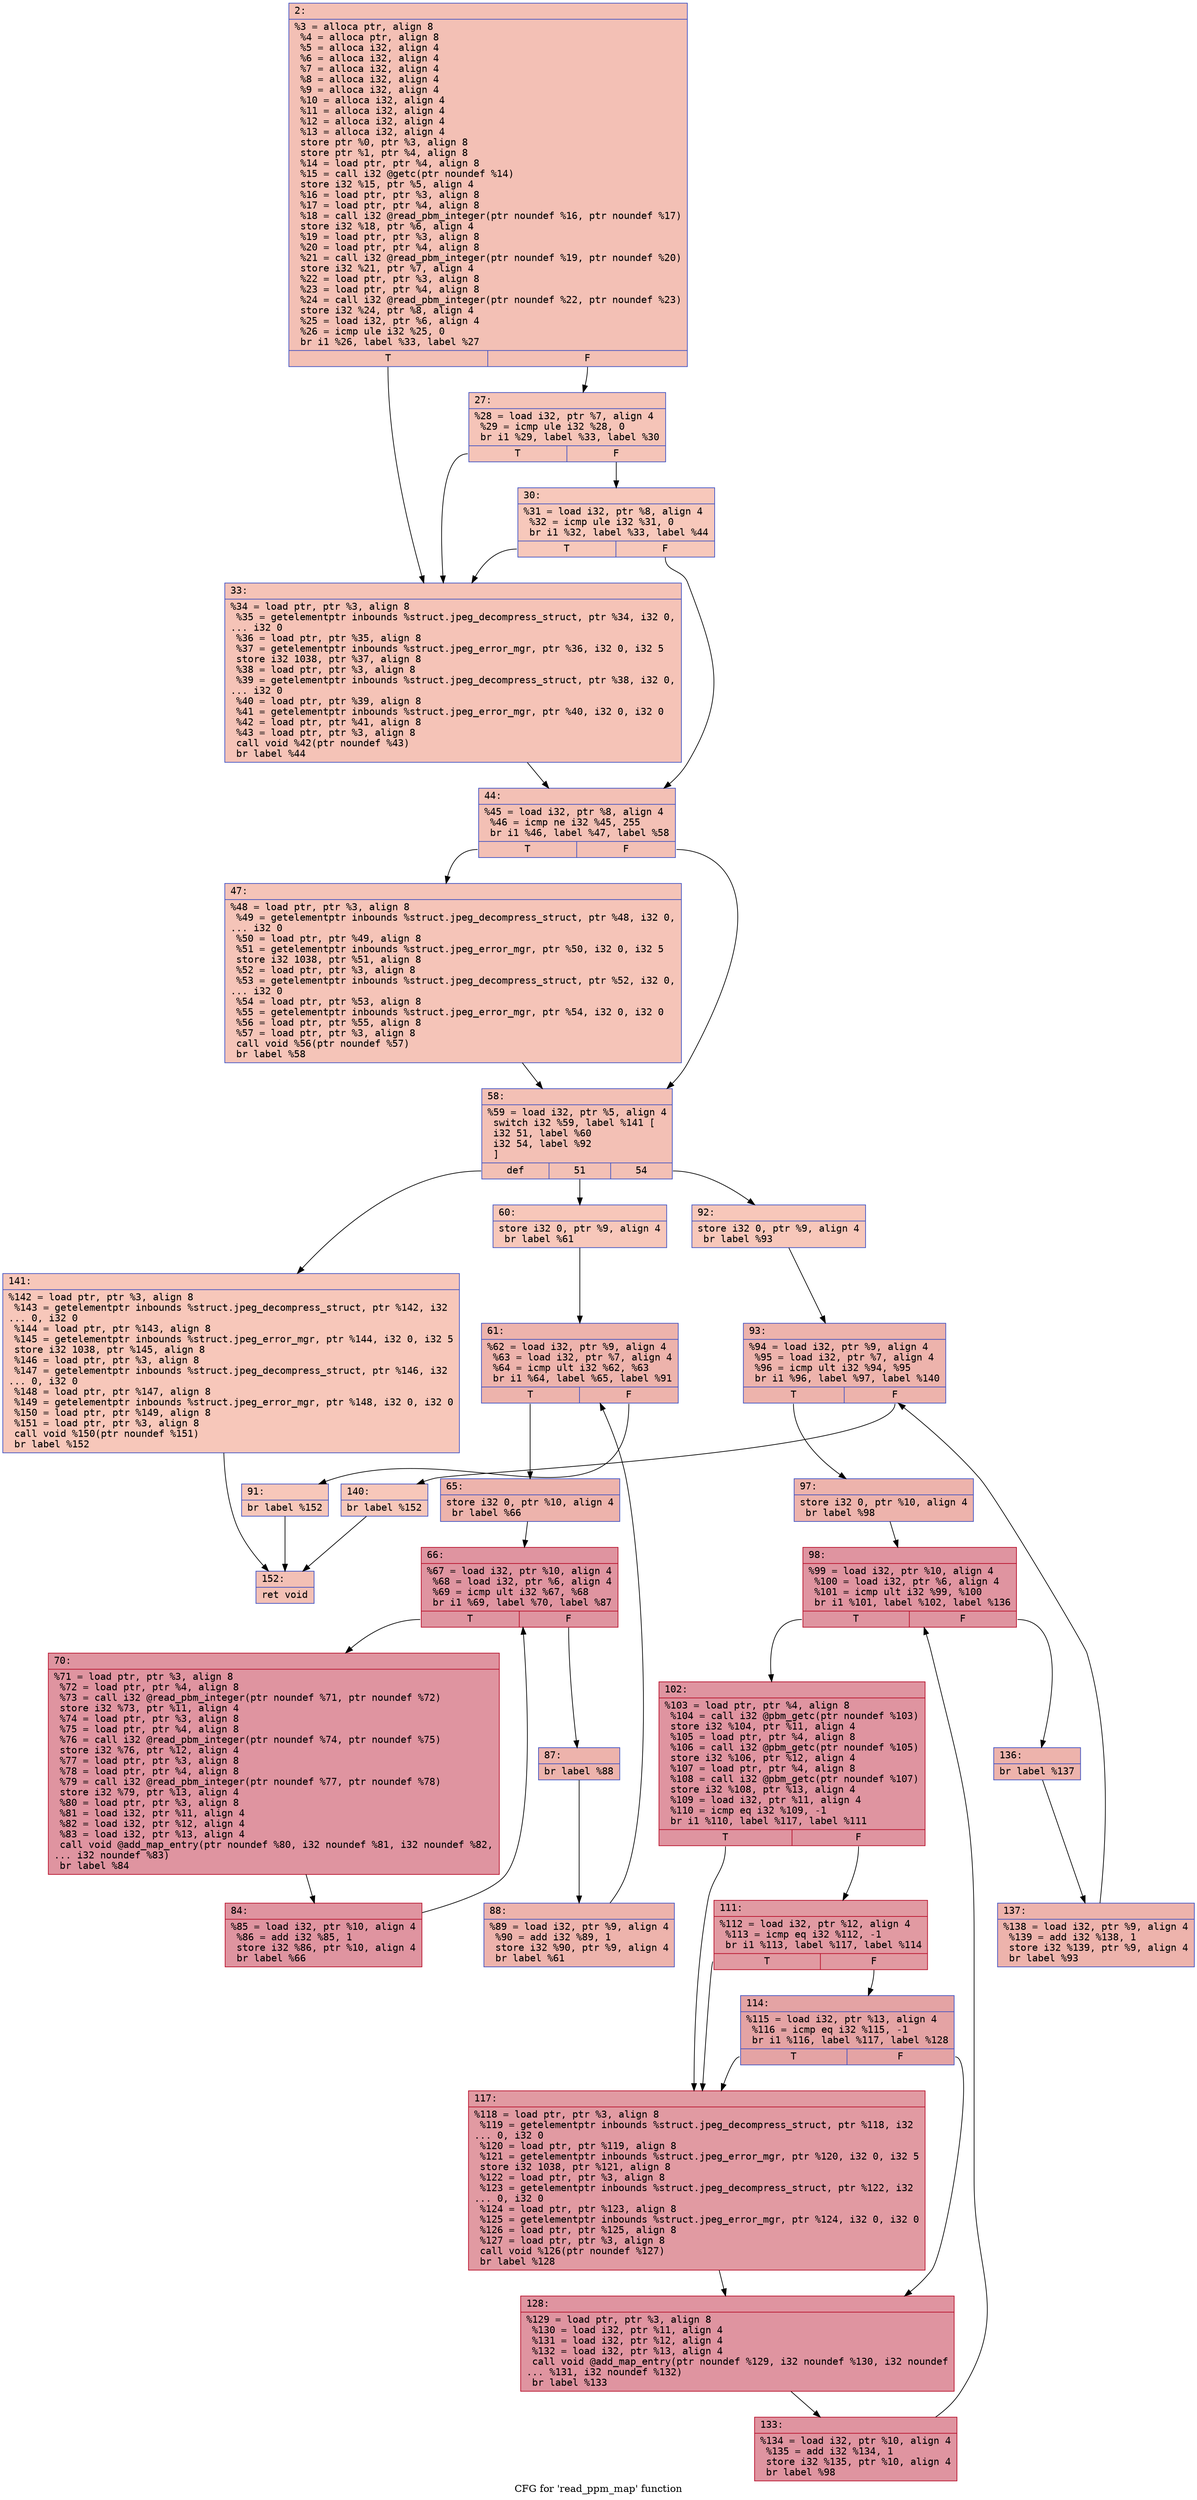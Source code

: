 digraph "CFG for 'read_ppm_map' function" {
	label="CFG for 'read_ppm_map' function";

	Node0x600003326850 [shape=record,color="#3d50c3ff", style=filled, fillcolor="#e5705870" fontname="Courier",label="{2:\l|  %3 = alloca ptr, align 8\l  %4 = alloca ptr, align 8\l  %5 = alloca i32, align 4\l  %6 = alloca i32, align 4\l  %7 = alloca i32, align 4\l  %8 = alloca i32, align 4\l  %9 = alloca i32, align 4\l  %10 = alloca i32, align 4\l  %11 = alloca i32, align 4\l  %12 = alloca i32, align 4\l  %13 = alloca i32, align 4\l  store ptr %0, ptr %3, align 8\l  store ptr %1, ptr %4, align 8\l  %14 = load ptr, ptr %4, align 8\l  %15 = call i32 @getc(ptr noundef %14)\l  store i32 %15, ptr %5, align 4\l  %16 = load ptr, ptr %3, align 8\l  %17 = load ptr, ptr %4, align 8\l  %18 = call i32 @read_pbm_integer(ptr noundef %16, ptr noundef %17)\l  store i32 %18, ptr %6, align 4\l  %19 = load ptr, ptr %3, align 8\l  %20 = load ptr, ptr %4, align 8\l  %21 = call i32 @read_pbm_integer(ptr noundef %19, ptr noundef %20)\l  store i32 %21, ptr %7, align 4\l  %22 = load ptr, ptr %3, align 8\l  %23 = load ptr, ptr %4, align 8\l  %24 = call i32 @read_pbm_integer(ptr noundef %22, ptr noundef %23)\l  store i32 %24, ptr %8, align 4\l  %25 = load i32, ptr %6, align 4\l  %26 = icmp ule i32 %25, 0\l  br i1 %26, label %33, label %27\l|{<s0>T|<s1>F}}"];
	Node0x600003326850:s0 -> Node0x600003326940[tooltip="2 -> 33\nProbability 50.00%" ];
	Node0x600003326850:s1 -> Node0x6000033268a0[tooltip="2 -> 27\nProbability 50.00%" ];
	Node0x6000033268a0 [shape=record,color="#3d50c3ff", style=filled, fillcolor="#e97a5f70" fontname="Courier",label="{27:\l|  %28 = load i32, ptr %7, align 4\l  %29 = icmp ule i32 %28, 0\l  br i1 %29, label %33, label %30\l|{<s0>T|<s1>F}}"];
	Node0x6000033268a0:s0 -> Node0x600003326940[tooltip="27 -> 33\nProbability 50.00%" ];
	Node0x6000033268a0:s1 -> Node0x6000033268f0[tooltip="27 -> 30\nProbability 50.00%" ];
	Node0x6000033268f0 [shape=record,color="#3d50c3ff", style=filled, fillcolor="#ed836670" fontname="Courier",label="{30:\l|  %31 = load i32, ptr %8, align 4\l  %32 = icmp ule i32 %31, 0\l  br i1 %32, label %33, label %44\l|{<s0>T|<s1>F}}"];
	Node0x6000033268f0:s0 -> Node0x600003326940[tooltip="30 -> 33\nProbability 50.00%" ];
	Node0x6000033268f0:s1 -> Node0x600003326990[tooltip="30 -> 44\nProbability 50.00%" ];
	Node0x600003326940 [shape=record,color="#3d50c3ff", style=filled, fillcolor="#e8765c70" fontname="Courier",label="{33:\l|  %34 = load ptr, ptr %3, align 8\l  %35 = getelementptr inbounds %struct.jpeg_decompress_struct, ptr %34, i32 0,\l... i32 0\l  %36 = load ptr, ptr %35, align 8\l  %37 = getelementptr inbounds %struct.jpeg_error_mgr, ptr %36, i32 0, i32 5\l  store i32 1038, ptr %37, align 8\l  %38 = load ptr, ptr %3, align 8\l  %39 = getelementptr inbounds %struct.jpeg_decompress_struct, ptr %38, i32 0,\l... i32 0\l  %40 = load ptr, ptr %39, align 8\l  %41 = getelementptr inbounds %struct.jpeg_error_mgr, ptr %40, i32 0, i32 0\l  %42 = load ptr, ptr %41, align 8\l  %43 = load ptr, ptr %3, align 8\l  call void %42(ptr noundef %43)\l  br label %44\l}"];
	Node0x600003326940 -> Node0x600003326990[tooltip="33 -> 44\nProbability 100.00%" ];
	Node0x600003326990 [shape=record,color="#3d50c3ff", style=filled, fillcolor="#e5705870" fontname="Courier",label="{44:\l|  %45 = load i32, ptr %8, align 4\l  %46 = icmp ne i32 %45, 255\l  br i1 %46, label %47, label %58\l|{<s0>T|<s1>F}}"];
	Node0x600003326990:s0 -> Node0x6000033269e0[tooltip="44 -> 47\nProbability 50.00%" ];
	Node0x600003326990:s1 -> Node0x600003326a30[tooltip="44 -> 58\nProbability 50.00%" ];
	Node0x6000033269e0 [shape=record,color="#3d50c3ff", style=filled, fillcolor="#e97a5f70" fontname="Courier",label="{47:\l|  %48 = load ptr, ptr %3, align 8\l  %49 = getelementptr inbounds %struct.jpeg_decompress_struct, ptr %48, i32 0,\l... i32 0\l  %50 = load ptr, ptr %49, align 8\l  %51 = getelementptr inbounds %struct.jpeg_error_mgr, ptr %50, i32 0, i32 5\l  store i32 1038, ptr %51, align 8\l  %52 = load ptr, ptr %3, align 8\l  %53 = getelementptr inbounds %struct.jpeg_decompress_struct, ptr %52, i32 0,\l... i32 0\l  %54 = load ptr, ptr %53, align 8\l  %55 = getelementptr inbounds %struct.jpeg_error_mgr, ptr %54, i32 0, i32 0\l  %56 = load ptr, ptr %55, align 8\l  %57 = load ptr, ptr %3, align 8\l  call void %56(ptr noundef %57)\l  br label %58\l}"];
	Node0x6000033269e0 -> Node0x600003326a30[tooltip="47 -> 58\nProbability 100.00%" ];
	Node0x600003326a30 [shape=record,color="#3d50c3ff", style=filled, fillcolor="#e5705870" fontname="Courier",label="{58:\l|  %59 = load i32, ptr %5, align 4\l  switch i32 %59, label %141 [\l    i32 51, label %60\l    i32 54, label %92\l  ]\l|{<s0>def|<s1>51|<s2>54}}"];
	Node0x600003326a30:s0 -> Node0x600003327160[tooltip="58 -> 141\nProbability 33.33%" ];
	Node0x600003326a30:s1 -> Node0x600003326a80[tooltip="58 -> 60\nProbability 33.33%" ];
	Node0x600003326a30:s2 -> Node0x600003326d50[tooltip="58 -> 92\nProbability 33.33%" ];
	Node0x600003326a80 [shape=record,color="#3d50c3ff", style=filled, fillcolor="#ec7f6370" fontname="Courier",label="{60:\l|  store i32 0, ptr %9, align 4\l  br label %61\l}"];
	Node0x600003326a80 -> Node0x600003326ad0[tooltip="60 -> 61\nProbability 100.00%" ];
	Node0x600003326ad0 [shape=record,color="#3d50c3ff", style=filled, fillcolor="#d6524470" fontname="Courier",label="{61:\l|  %62 = load i32, ptr %9, align 4\l  %63 = load i32, ptr %7, align 4\l  %64 = icmp ult i32 %62, %63\l  br i1 %64, label %65, label %91\l|{<s0>T|<s1>F}}"];
	Node0x600003326ad0:s0 -> Node0x600003326b20[tooltip="61 -> 65\nProbability 96.88%" ];
	Node0x600003326ad0:s1 -> Node0x600003326d00[tooltip="61 -> 91\nProbability 3.12%" ];
	Node0x600003326b20 [shape=record,color="#3d50c3ff", style=filled, fillcolor="#d6524470" fontname="Courier",label="{65:\l|  store i32 0, ptr %10, align 4\l  br label %66\l}"];
	Node0x600003326b20 -> Node0x600003326b70[tooltip="65 -> 66\nProbability 100.00%" ];
	Node0x600003326b70 [shape=record,color="#b70d28ff", style=filled, fillcolor="#b70d2870" fontname="Courier",label="{66:\l|  %67 = load i32, ptr %10, align 4\l  %68 = load i32, ptr %6, align 4\l  %69 = icmp ult i32 %67, %68\l  br i1 %69, label %70, label %87\l|{<s0>T|<s1>F}}"];
	Node0x600003326b70:s0 -> Node0x600003326bc0[tooltip="66 -> 70\nProbability 96.88%" ];
	Node0x600003326b70:s1 -> Node0x600003326c60[tooltip="66 -> 87\nProbability 3.12%" ];
	Node0x600003326bc0 [shape=record,color="#b70d28ff", style=filled, fillcolor="#b70d2870" fontname="Courier",label="{70:\l|  %71 = load ptr, ptr %3, align 8\l  %72 = load ptr, ptr %4, align 8\l  %73 = call i32 @read_pbm_integer(ptr noundef %71, ptr noundef %72)\l  store i32 %73, ptr %11, align 4\l  %74 = load ptr, ptr %3, align 8\l  %75 = load ptr, ptr %4, align 8\l  %76 = call i32 @read_pbm_integer(ptr noundef %74, ptr noundef %75)\l  store i32 %76, ptr %12, align 4\l  %77 = load ptr, ptr %3, align 8\l  %78 = load ptr, ptr %4, align 8\l  %79 = call i32 @read_pbm_integer(ptr noundef %77, ptr noundef %78)\l  store i32 %79, ptr %13, align 4\l  %80 = load ptr, ptr %3, align 8\l  %81 = load i32, ptr %11, align 4\l  %82 = load i32, ptr %12, align 4\l  %83 = load i32, ptr %13, align 4\l  call void @add_map_entry(ptr noundef %80, i32 noundef %81, i32 noundef %82,\l... i32 noundef %83)\l  br label %84\l}"];
	Node0x600003326bc0 -> Node0x600003326c10[tooltip="70 -> 84\nProbability 100.00%" ];
	Node0x600003326c10 [shape=record,color="#b70d28ff", style=filled, fillcolor="#b70d2870" fontname="Courier",label="{84:\l|  %85 = load i32, ptr %10, align 4\l  %86 = add i32 %85, 1\l  store i32 %86, ptr %10, align 4\l  br label %66\l}"];
	Node0x600003326c10 -> Node0x600003326b70[tooltip="84 -> 66\nProbability 100.00%" ];
	Node0x600003326c60 [shape=record,color="#3d50c3ff", style=filled, fillcolor="#d6524470" fontname="Courier",label="{87:\l|  br label %88\l}"];
	Node0x600003326c60 -> Node0x600003326cb0[tooltip="87 -> 88\nProbability 100.00%" ];
	Node0x600003326cb0 [shape=record,color="#3d50c3ff", style=filled, fillcolor="#d6524470" fontname="Courier",label="{88:\l|  %89 = load i32, ptr %9, align 4\l  %90 = add i32 %89, 1\l  store i32 %90, ptr %9, align 4\l  br label %61\l}"];
	Node0x600003326cb0 -> Node0x600003326ad0[tooltip="88 -> 61\nProbability 100.00%" ];
	Node0x600003326d00 [shape=record,color="#3d50c3ff", style=filled, fillcolor="#ec7f6370" fontname="Courier",label="{91:\l|  br label %152\l}"];
	Node0x600003326d00 -> Node0x6000033271b0[tooltip="91 -> 152\nProbability 100.00%" ];
	Node0x600003326d50 [shape=record,color="#3d50c3ff", style=filled, fillcolor="#ec7f6370" fontname="Courier",label="{92:\l|  store i32 0, ptr %9, align 4\l  br label %93\l}"];
	Node0x600003326d50 -> Node0x600003326da0[tooltip="92 -> 93\nProbability 100.00%" ];
	Node0x600003326da0 [shape=record,color="#3d50c3ff", style=filled, fillcolor="#d6524470" fontname="Courier",label="{93:\l|  %94 = load i32, ptr %9, align 4\l  %95 = load i32, ptr %7, align 4\l  %96 = icmp ult i32 %94, %95\l  br i1 %96, label %97, label %140\l|{<s0>T|<s1>F}}"];
	Node0x600003326da0:s0 -> Node0x600003326df0[tooltip="93 -> 97\nProbability 96.88%" ];
	Node0x600003326da0:s1 -> Node0x600003327110[tooltip="93 -> 140\nProbability 3.12%" ];
	Node0x600003326df0 [shape=record,color="#3d50c3ff", style=filled, fillcolor="#d6524470" fontname="Courier",label="{97:\l|  store i32 0, ptr %10, align 4\l  br label %98\l}"];
	Node0x600003326df0 -> Node0x600003326e40[tooltip="97 -> 98\nProbability 100.00%" ];
	Node0x600003326e40 [shape=record,color="#b70d28ff", style=filled, fillcolor="#b70d2870" fontname="Courier",label="{98:\l|  %99 = load i32, ptr %10, align 4\l  %100 = load i32, ptr %6, align 4\l  %101 = icmp ult i32 %99, %100\l  br i1 %101, label %102, label %136\l|{<s0>T|<s1>F}}"];
	Node0x600003326e40:s0 -> Node0x600003326e90[tooltip="98 -> 102\nProbability 96.88%" ];
	Node0x600003326e40:s1 -> Node0x600003327070[tooltip="98 -> 136\nProbability 3.12%" ];
	Node0x600003326e90 [shape=record,color="#b70d28ff", style=filled, fillcolor="#b70d2870" fontname="Courier",label="{102:\l|  %103 = load ptr, ptr %4, align 8\l  %104 = call i32 @pbm_getc(ptr noundef %103)\l  store i32 %104, ptr %11, align 4\l  %105 = load ptr, ptr %4, align 8\l  %106 = call i32 @pbm_getc(ptr noundef %105)\l  store i32 %106, ptr %12, align 4\l  %107 = load ptr, ptr %4, align 8\l  %108 = call i32 @pbm_getc(ptr noundef %107)\l  store i32 %108, ptr %13, align 4\l  %109 = load i32, ptr %11, align 4\l  %110 = icmp eq i32 %109, -1\l  br i1 %110, label %117, label %111\l|{<s0>T|<s1>F}}"];
	Node0x600003326e90:s0 -> Node0x600003326f80[tooltip="102 -> 117\nProbability 37.50%" ];
	Node0x600003326e90:s1 -> Node0x600003326ee0[tooltip="102 -> 111\nProbability 62.50%" ];
	Node0x600003326ee0 [shape=record,color="#b70d28ff", style=filled, fillcolor="#bb1b2c70" fontname="Courier",label="{111:\l|  %112 = load i32, ptr %12, align 4\l  %113 = icmp eq i32 %112, -1\l  br i1 %113, label %117, label %114\l|{<s0>T|<s1>F}}"];
	Node0x600003326ee0:s0 -> Node0x600003326f80[tooltip="111 -> 117\nProbability 37.50%" ];
	Node0x600003326ee0:s1 -> Node0x600003326f30[tooltip="111 -> 114\nProbability 62.50%" ];
	Node0x600003326f30 [shape=record,color="#3d50c3ff", style=filled, fillcolor="#c32e3170" fontname="Courier",label="{114:\l|  %115 = load i32, ptr %13, align 4\l  %116 = icmp eq i32 %115, -1\l  br i1 %116, label %117, label %128\l|{<s0>T|<s1>F}}"];
	Node0x600003326f30:s0 -> Node0x600003326f80[tooltip="114 -> 117\nProbability 37.50%" ];
	Node0x600003326f30:s1 -> Node0x600003326fd0[tooltip="114 -> 128\nProbability 62.50%" ];
	Node0x600003326f80 [shape=record,color="#b70d28ff", style=filled, fillcolor="#bb1b2c70" fontname="Courier",label="{117:\l|  %118 = load ptr, ptr %3, align 8\l  %119 = getelementptr inbounds %struct.jpeg_decompress_struct, ptr %118, i32\l... 0, i32 0\l  %120 = load ptr, ptr %119, align 8\l  %121 = getelementptr inbounds %struct.jpeg_error_mgr, ptr %120, i32 0, i32 5\l  store i32 1038, ptr %121, align 8\l  %122 = load ptr, ptr %3, align 8\l  %123 = getelementptr inbounds %struct.jpeg_decompress_struct, ptr %122, i32\l... 0, i32 0\l  %124 = load ptr, ptr %123, align 8\l  %125 = getelementptr inbounds %struct.jpeg_error_mgr, ptr %124, i32 0, i32 0\l  %126 = load ptr, ptr %125, align 8\l  %127 = load ptr, ptr %3, align 8\l  call void %126(ptr noundef %127)\l  br label %128\l}"];
	Node0x600003326f80 -> Node0x600003326fd0[tooltip="117 -> 128\nProbability 100.00%" ];
	Node0x600003326fd0 [shape=record,color="#b70d28ff", style=filled, fillcolor="#b70d2870" fontname="Courier",label="{128:\l|  %129 = load ptr, ptr %3, align 8\l  %130 = load i32, ptr %11, align 4\l  %131 = load i32, ptr %12, align 4\l  %132 = load i32, ptr %13, align 4\l  call void @add_map_entry(ptr noundef %129, i32 noundef %130, i32 noundef\l... %131, i32 noundef %132)\l  br label %133\l}"];
	Node0x600003326fd0 -> Node0x600003327020[tooltip="128 -> 133\nProbability 100.00%" ];
	Node0x600003327020 [shape=record,color="#b70d28ff", style=filled, fillcolor="#b70d2870" fontname="Courier",label="{133:\l|  %134 = load i32, ptr %10, align 4\l  %135 = add i32 %134, 1\l  store i32 %135, ptr %10, align 4\l  br label %98\l}"];
	Node0x600003327020 -> Node0x600003326e40[tooltip="133 -> 98\nProbability 100.00%" ];
	Node0x600003327070 [shape=record,color="#3d50c3ff", style=filled, fillcolor="#d6524470" fontname="Courier",label="{136:\l|  br label %137\l}"];
	Node0x600003327070 -> Node0x6000033270c0[tooltip="136 -> 137\nProbability 100.00%" ];
	Node0x6000033270c0 [shape=record,color="#3d50c3ff", style=filled, fillcolor="#d6524470" fontname="Courier",label="{137:\l|  %138 = load i32, ptr %9, align 4\l  %139 = add i32 %138, 1\l  store i32 %139, ptr %9, align 4\l  br label %93\l}"];
	Node0x6000033270c0 -> Node0x600003326da0[tooltip="137 -> 93\nProbability 100.00%" ];
	Node0x600003327110 [shape=record,color="#3d50c3ff", style=filled, fillcolor="#ec7f6370" fontname="Courier",label="{140:\l|  br label %152\l}"];
	Node0x600003327110 -> Node0x6000033271b0[tooltip="140 -> 152\nProbability 100.00%" ];
	Node0x600003327160 [shape=record,color="#3d50c3ff", style=filled, fillcolor="#ec7f6370" fontname="Courier",label="{141:\l|  %142 = load ptr, ptr %3, align 8\l  %143 = getelementptr inbounds %struct.jpeg_decompress_struct, ptr %142, i32\l... 0, i32 0\l  %144 = load ptr, ptr %143, align 8\l  %145 = getelementptr inbounds %struct.jpeg_error_mgr, ptr %144, i32 0, i32 5\l  store i32 1038, ptr %145, align 8\l  %146 = load ptr, ptr %3, align 8\l  %147 = getelementptr inbounds %struct.jpeg_decompress_struct, ptr %146, i32\l... 0, i32 0\l  %148 = load ptr, ptr %147, align 8\l  %149 = getelementptr inbounds %struct.jpeg_error_mgr, ptr %148, i32 0, i32 0\l  %150 = load ptr, ptr %149, align 8\l  %151 = load ptr, ptr %3, align 8\l  call void %150(ptr noundef %151)\l  br label %152\l}"];
	Node0x600003327160 -> Node0x6000033271b0[tooltip="141 -> 152\nProbability 100.00%" ];
	Node0x6000033271b0 [shape=record,color="#3d50c3ff", style=filled, fillcolor="#e5705870" fontname="Courier",label="{152:\l|  ret void\l}"];
}
